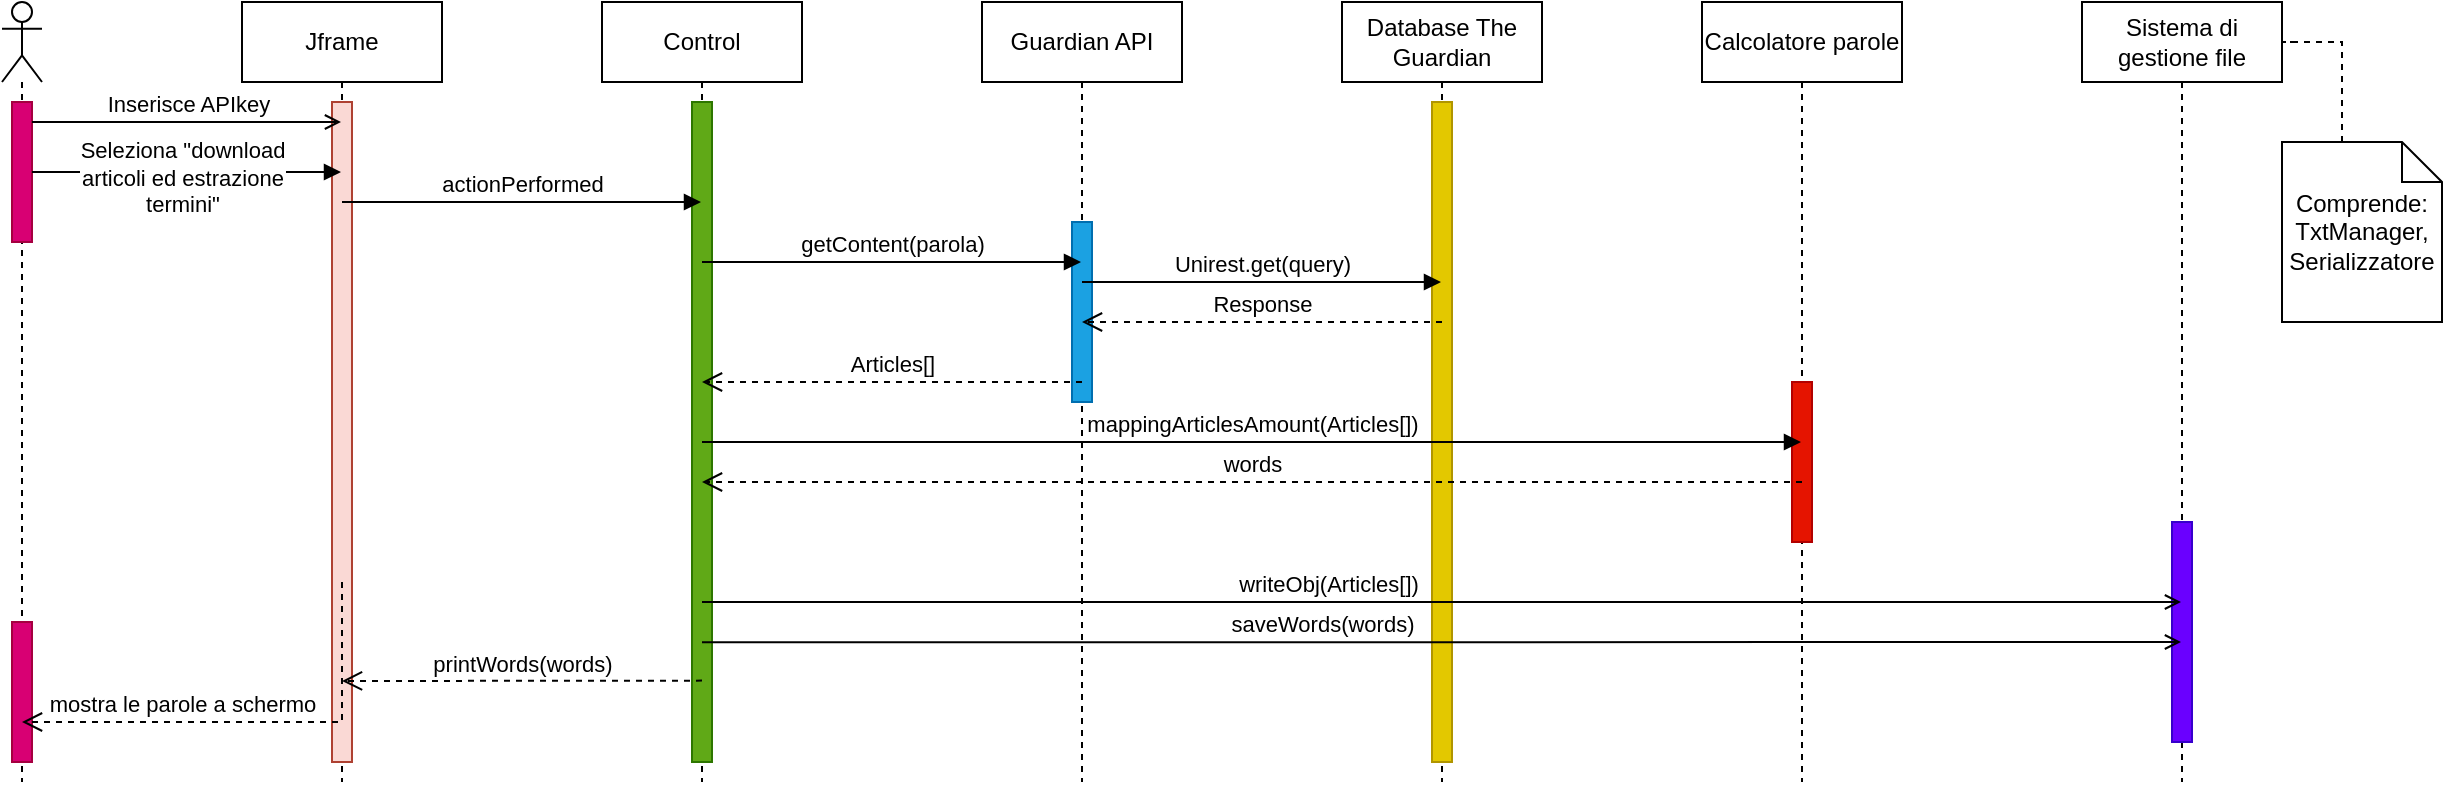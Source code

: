 <mxfile version="21.3.8" type="onedrive">
  <diagram name="Page-1" id="2YBvvXClWsGukQMizWep">
    <mxGraphModel dx="1050" dy="541" grid="1" gridSize="10" guides="1" tooltips="1" connect="1" arrows="1" fold="1" page="1" pageScale="1" pageWidth="850" pageHeight="1100" math="0" shadow="0">
      <root>
        <mxCell id="0" />
        <mxCell id="1" parent="0" />
        <mxCell id="aM9ryv3xv72pqoxQDRHE-5" value="Jframe" style="shape=umlLifeline;perimeter=lifelinePerimeter;whiteSpace=wrap;html=1;container=0;dropTarget=0;collapsible=0;recursiveResize=0;outlineConnect=0;portConstraint=eastwest;newEdgeStyle={&quot;edgeStyle&quot;:&quot;elbowEdgeStyle&quot;,&quot;elbow&quot;:&quot;vertical&quot;,&quot;curved&quot;:0,&quot;rounded&quot;:0};" parent="1" vertex="1">
          <mxGeometry x="160" y="30" width="100" height="390" as="geometry" />
        </mxCell>
        <mxCell id="Ut7zkbqYrp6r1RxWFEo6-3" value="" style="html=1;points=[];perimeter=orthogonalPerimeter;outlineConnect=0;targetShapes=umlLifeline;portConstraint=eastwest;newEdgeStyle={&quot;edgeStyle&quot;:&quot;elbowEdgeStyle&quot;,&quot;elbow&quot;:&quot;vertical&quot;,&quot;curved&quot;:0,&quot;rounded&quot;:0};fillColor=#fad9d5;strokeColor=#ae4132;" parent="aM9ryv3xv72pqoxQDRHE-5" vertex="1">
          <mxGeometry x="45" y="50" width="10" height="330" as="geometry" />
        </mxCell>
        <mxCell id="Ut7zkbqYrp6r1RxWFEo6-1" value="" style="shape=umlLifeline;perimeter=lifelinePerimeter;whiteSpace=wrap;html=1;container=1;dropTarget=0;collapsible=0;recursiveResize=0;outlineConnect=0;portConstraint=eastwest;newEdgeStyle={&quot;edgeStyle&quot;:&quot;elbowEdgeStyle&quot;,&quot;elbow&quot;:&quot;vertical&quot;,&quot;curved&quot;:0,&quot;rounded&quot;:0};participant=umlActor;" parent="1" vertex="1">
          <mxGeometry x="40" y="30" width="20" height="390" as="geometry" />
        </mxCell>
        <mxCell id="Ut7zkbqYrp6r1RxWFEo6-2" value="" style="html=1;points=[];perimeter=orthogonalPerimeter;outlineConnect=0;targetShapes=umlLifeline;portConstraint=eastwest;newEdgeStyle={&quot;edgeStyle&quot;:&quot;elbowEdgeStyle&quot;,&quot;elbow&quot;:&quot;vertical&quot;,&quot;curved&quot;:0,&quot;rounded&quot;:0};fillColor=#d80073;fontColor=#ffffff;strokeColor=#A50040;" parent="Ut7zkbqYrp6r1RxWFEo6-1" vertex="1">
          <mxGeometry x="5" y="50" width="10" height="70" as="geometry" />
        </mxCell>
        <mxCell id="Ut7zkbqYrp6r1RxWFEo6-12" value="" style="html=1;points=[];perimeter=orthogonalPerimeter;outlineConnect=0;targetShapes=umlLifeline;portConstraint=eastwest;newEdgeStyle={&quot;edgeStyle&quot;:&quot;elbowEdgeStyle&quot;,&quot;elbow&quot;:&quot;vertical&quot;,&quot;curved&quot;:0,&quot;rounded&quot;:0};fillColor=#d80073;fontColor=#ffffff;strokeColor=#A50040;" parent="Ut7zkbqYrp6r1RxWFEo6-1" vertex="1">
          <mxGeometry x="5" y="310" width="10" height="70" as="geometry" />
        </mxCell>
        <mxCell id="Ut7zkbqYrp6r1RxWFEo6-4" value="Control" style="shape=umlLifeline;perimeter=lifelinePerimeter;whiteSpace=wrap;html=1;container=1;dropTarget=0;collapsible=0;recursiveResize=0;outlineConnect=0;portConstraint=eastwest;newEdgeStyle={&quot;edgeStyle&quot;:&quot;elbowEdgeStyle&quot;,&quot;elbow&quot;:&quot;vertical&quot;,&quot;curved&quot;:0,&quot;rounded&quot;:0};" parent="1" vertex="1">
          <mxGeometry x="340" y="30" width="100" height="390" as="geometry" />
        </mxCell>
        <mxCell id="Ut7zkbqYrp6r1RxWFEo6-14" value="" style="html=1;points=[];perimeter=orthogonalPerimeter;outlineConnect=0;targetShapes=umlLifeline;portConstraint=eastwest;newEdgeStyle={&quot;edgeStyle&quot;:&quot;elbowEdgeStyle&quot;,&quot;elbow&quot;:&quot;vertical&quot;,&quot;curved&quot;:0,&quot;rounded&quot;:0};fillColor=#60a917;fontColor=#ffffff;strokeColor=#2D7600;" parent="Ut7zkbqYrp6r1RxWFEo6-4" vertex="1">
          <mxGeometry x="45" y="50" width="10" height="330" as="geometry" />
        </mxCell>
        <mxCell id="Ut7zkbqYrp6r1RxWFEo6-5" value="Guardian API" style="shape=umlLifeline;perimeter=lifelinePerimeter;whiteSpace=wrap;html=1;container=1;dropTarget=0;collapsible=0;recursiveResize=0;outlineConnect=0;portConstraint=eastwest;newEdgeStyle={&quot;edgeStyle&quot;:&quot;elbowEdgeStyle&quot;,&quot;elbow&quot;:&quot;vertical&quot;,&quot;curved&quot;:0,&quot;rounded&quot;:0};" parent="1" vertex="1">
          <mxGeometry x="530" y="30" width="100" height="390" as="geometry" />
        </mxCell>
        <mxCell id="Ut7zkbqYrp6r1RxWFEo6-18" value="" style="html=1;points=[];perimeter=orthogonalPerimeter;outlineConnect=0;targetShapes=umlLifeline;portConstraint=eastwest;newEdgeStyle={&quot;edgeStyle&quot;:&quot;elbowEdgeStyle&quot;,&quot;elbow&quot;:&quot;vertical&quot;,&quot;curved&quot;:0,&quot;rounded&quot;:0};fillColor=#1ba1e2;fontColor=#ffffff;strokeColor=#006EAF;" parent="Ut7zkbqYrp6r1RxWFEo6-5" vertex="1">
          <mxGeometry x="45" y="110" width="10" height="90" as="geometry" />
        </mxCell>
        <mxCell id="Ut7zkbqYrp6r1RxWFEo6-6" value="Database The Guardian" style="shape=umlLifeline;perimeter=lifelinePerimeter;whiteSpace=wrap;html=1;container=1;dropTarget=0;collapsible=0;recursiveResize=0;outlineConnect=0;portConstraint=eastwest;newEdgeStyle={&quot;edgeStyle&quot;:&quot;elbowEdgeStyle&quot;,&quot;elbow&quot;:&quot;vertical&quot;,&quot;curved&quot;:0,&quot;rounded&quot;:0};" parent="1" vertex="1">
          <mxGeometry x="710" y="30" width="100" height="390" as="geometry" />
        </mxCell>
        <mxCell id="Ut7zkbqYrp6r1RxWFEo6-21" value="" style="html=1;points=[];perimeter=orthogonalPerimeter;outlineConnect=0;targetShapes=umlLifeline;portConstraint=eastwest;newEdgeStyle={&quot;edgeStyle&quot;:&quot;elbowEdgeStyle&quot;,&quot;elbow&quot;:&quot;vertical&quot;,&quot;curved&quot;:0,&quot;rounded&quot;:0};fillColor=#e3c800;fontColor=#000000;strokeColor=#B09500;" parent="Ut7zkbqYrp6r1RxWFEo6-6" vertex="1">
          <mxGeometry x="45" y="50" width="10" height="330" as="geometry" />
        </mxCell>
        <mxCell id="Ut7zkbqYrp6r1RxWFEo6-7" value="Calcolatore parole" style="shape=umlLifeline;perimeter=lifelinePerimeter;whiteSpace=wrap;html=1;container=1;dropTarget=0;collapsible=0;recursiveResize=0;outlineConnect=0;portConstraint=eastwest;newEdgeStyle={&quot;edgeStyle&quot;:&quot;elbowEdgeStyle&quot;,&quot;elbow&quot;:&quot;vertical&quot;,&quot;curved&quot;:0,&quot;rounded&quot;:0};" parent="1" vertex="1">
          <mxGeometry x="890" y="30" width="100" height="390" as="geometry" />
        </mxCell>
        <mxCell id="Ut7zkbqYrp6r1RxWFEo6-24" value="" style="html=1;points=[];perimeter=orthogonalPerimeter;outlineConnect=0;targetShapes=umlLifeline;portConstraint=eastwest;newEdgeStyle={&quot;edgeStyle&quot;:&quot;elbowEdgeStyle&quot;,&quot;elbow&quot;:&quot;vertical&quot;,&quot;curved&quot;:0,&quot;rounded&quot;:0};fillColor=#e51400;fontColor=#ffffff;strokeColor=#B20000;" parent="Ut7zkbqYrp6r1RxWFEo6-7" vertex="1">
          <mxGeometry x="45" y="190" width="10" height="80" as="geometry" />
        </mxCell>
        <mxCell id="Ut7zkbqYrp6r1RxWFEo6-8" value="Sistema di gestione file" style="shape=umlLifeline;perimeter=lifelinePerimeter;whiteSpace=wrap;html=1;container=1;dropTarget=0;collapsible=0;recursiveResize=0;outlineConnect=0;portConstraint=eastwest;newEdgeStyle={&quot;edgeStyle&quot;:&quot;elbowEdgeStyle&quot;,&quot;elbow&quot;:&quot;vertical&quot;,&quot;curved&quot;:0,&quot;rounded&quot;:0};" parent="1" vertex="1">
          <mxGeometry x="1080" y="30" width="100" height="390" as="geometry" />
        </mxCell>
        <mxCell id="Ut7zkbqYrp6r1RxWFEo6-27" value="" style="html=1;points=[];perimeter=orthogonalPerimeter;outlineConnect=0;targetShapes=umlLifeline;portConstraint=eastwest;newEdgeStyle={&quot;edgeStyle&quot;:&quot;elbowEdgeStyle&quot;,&quot;elbow&quot;:&quot;vertical&quot;,&quot;curved&quot;:0,&quot;rounded&quot;:0};fillColor=#6a00ff;fontColor=#ffffff;strokeColor=#3700CC;" parent="Ut7zkbqYrp6r1RxWFEo6-8" vertex="1">
          <mxGeometry x="45" y="260" width="10" height="110" as="geometry" />
        </mxCell>
        <mxCell id="Ut7zkbqYrp6r1RxWFEo6-9" value="Inserisce APIkey" style="html=1;verticalAlign=bottom;endArrow=open;edgeStyle=elbowEdgeStyle;elbow=vertical;curved=0;rounded=0;endFill=0;" parent="1" source="Ut7zkbqYrp6r1RxWFEo6-2" target="aM9ryv3xv72pqoxQDRHE-5" edge="1">
          <mxGeometry width="80" relative="1" as="geometry">
            <mxPoint x="60" y="90" as="sourcePoint" />
            <mxPoint x="130" y="90" as="targetPoint" />
            <Array as="points">
              <mxPoint x="60" y="90" />
            </Array>
          </mxGeometry>
        </mxCell>
        <mxCell id="Ut7zkbqYrp6r1RxWFEo6-11" value="Seleziona &quot;download &lt;br&gt;articoli ed estrazione &lt;br&gt;termini&quot;" style="html=1;verticalAlign=bottom;endArrow=block;edgeStyle=elbowEdgeStyle;elbow=vertical;curved=0;rounded=0;" parent="1" source="Ut7zkbqYrp6r1RxWFEo6-2" target="aM9ryv3xv72pqoxQDRHE-5" edge="1">
          <mxGeometry x="-0.029" y="-25" width="80" relative="1" as="geometry">
            <mxPoint x="15" y="85" as="sourcePoint" />
            <mxPoint x="135" y="115" as="targetPoint" />
            <Array as="points">
              <mxPoint x="190" y="120" />
              <mxPoint x="60" y="130" />
              <mxPoint x="100" y="115" />
            </Array>
            <mxPoint as="offset" />
          </mxGeometry>
        </mxCell>
        <mxCell id="Ut7zkbqYrp6r1RxWFEo6-13" value="mostra le parole a schermo" style="html=1;verticalAlign=bottom;endArrow=open;dashed=1;endSize=8;edgeStyle=elbowEdgeStyle;elbow=vertical;curved=0;rounded=0;" parent="1" target="Ut7zkbqYrp6r1RxWFEo6-1" edge="1">
          <mxGeometry x="0.303" relative="1" as="geometry">
            <mxPoint x="210" y="320" as="sourcePoint" />
            <mxPoint x="130" y="320" as="targetPoint" />
            <Array as="points">
              <mxPoint x="150" y="390" />
              <mxPoint x="160" y="320" />
            </Array>
            <mxPoint as="offset" />
          </mxGeometry>
        </mxCell>
        <mxCell id="Ut7zkbqYrp6r1RxWFEo6-15" value="actionPerformed" style="html=1;verticalAlign=bottom;endArrow=block;edgeStyle=elbowEdgeStyle;elbow=vertical;curved=0;rounded=0;" parent="1" target="Ut7zkbqYrp6r1RxWFEo6-4" edge="1">
          <mxGeometry width="80" relative="1" as="geometry">
            <mxPoint x="210" y="130" as="sourcePoint" />
            <mxPoint x="290" y="130" as="targetPoint" />
          </mxGeometry>
        </mxCell>
        <mxCell id="Ut7zkbqYrp6r1RxWFEo6-17" value="printWords(words)" style="html=1;verticalAlign=bottom;endArrow=open;dashed=1;endSize=8;edgeStyle=elbowEdgeStyle;elbow=vertical;curved=0;rounded=0;" parent="1" target="aM9ryv3xv72pqoxQDRHE-5" edge="1">
          <mxGeometry relative="1" as="geometry">
            <mxPoint x="390" y="369.31" as="sourcePoint" />
            <mxPoint x="310" y="369.31" as="targetPoint" />
          </mxGeometry>
        </mxCell>
        <mxCell id="Ut7zkbqYrp6r1RxWFEo6-19" value="getContent(parola)" style="html=1;verticalAlign=bottom;endArrow=block;edgeStyle=elbowEdgeStyle;elbow=vertical;curved=0;rounded=0;" parent="1" target="Ut7zkbqYrp6r1RxWFEo6-5" edge="1">
          <mxGeometry width="80" relative="1" as="geometry">
            <mxPoint x="390" y="160" as="sourcePoint" />
            <mxPoint x="470" y="160" as="targetPoint" />
          </mxGeometry>
        </mxCell>
        <mxCell id="Ut7zkbqYrp6r1RxWFEo6-20" value="Articles[]" style="html=1;verticalAlign=bottom;endArrow=open;dashed=1;endSize=8;edgeStyle=elbowEdgeStyle;elbow=vertical;curved=0;rounded=0;" parent="1" target="Ut7zkbqYrp6r1RxWFEo6-4" edge="1">
          <mxGeometry relative="1" as="geometry">
            <mxPoint x="580" y="220" as="sourcePoint" />
            <mxPoint x="500" y="180" as="targetPoint" />
            <Array as="points">
              <mxPoint x="560" y="220" />
            </Array>
          </mxGeometry>
        </mxCell>
        <mxCell id="Ut7zkbqYrp6r1RxWFEo6-22" value="Unirest.get(query)" style="html=1;verticalAlign=bottom;endArrow=block;edgeStyle=elbowEdgeStyle;elbow=vertical;curved=0;rounded=0;" parent="1" target="Ut7zkbqYrp6r1RxWFEo6-6" edge="1">
          <mxGeometry width="80" relative="1" as="geometry">
            <mxPoint x="580" y="170" as="sourcePoint" />
            <mxPoint x="660" y="170" as="targetPoint" />
          </mxGeometry>
        </mxCell>
        <mxCell id="Ut7zkbqYrp6r1RxWFEo6-23" value="Response" style="html=1;verticalAlign=bottom;endArrow=open;dashed=1;endSize=8;edgeStyle=elbowEdgeStyle;elbow=vertical;curved=0;rounded=0;" parent="1" target="Ut7zkbqYrp6r1RxWFEo6-5" edge="1">
          <mxGeometry relative="1" as="geometry">
            <mxPoint x="760" y="190" as="sourcePoint" />
            <mxPoint x="680" y="190" as="targetPoint" />
          </mxGeometry>
        </mxCell>
        <mxCell id="Ut7zkbqYrp6r1RxWFEo6-25" value="mappingArticlesAmount(Articles[])" style="html=1;verticalAlign=bottom;endArrow=block;edgeStyle=elbowEdgeStyle;elbow=vertical;curved=0;rounded=0;" parent="1" target="Ut7zkbqYrp6r1RxWFEo6-7" edge="1">
          <mxGeometry width="80" relative="1" as="geometry">
            <mxPoint x="390" y="250" as="sourcePoint" />
            <mxPoint x="470" y="250" as="targetPoint" />
          </mxGeometry>
        </mxCell>
        <mxCell id="Ut7zkbqYrp6r1RxWFEo6-26" value="words" style="html=1;verticalAlign=bottom;endArrow=open;dashed=1;endSize=8;edgeStyle=elbowEdgeStyle;elbow=vertical;curved=0;rounded=0;" parent="1" target="Ut7zkbqYrp6r1RxWFEo6-4" edge="1">
          <mxGeometry relative="1" as="geometry">
            <mxPoint x="940" y="270" as="sourcePoint" />
            <mxPoint x="860" y="270" as="targetPoint" />
          </mxGeometry>
        </mxCell>
        <mxCell id="Ut7zkbqYrp6r1RxWFEo6-28" value="writeObj(Articles[])" style="html=1;verticalAlign=bottom;endArrow=open;edgeStyle=elbowEdgeStyle;elbow=vertical;curved=0;rounded=0;endFill=0;" parent="1" source="Ut7zkbqYrp6r1RxWFEo6-4" target="Ut7zkbqYrp6r1RxWFEo6-8" edge="1">
          <mxGeometry x="-0.153" width="80" relative="1" as="geometry">
            <mxPoint x="400" y="330" as="sourcePoint" />
            <mxPoint x="465" y="330.17" as="targetPoint" />
            <mxPoint as="offset" />
            <Array as="points">
              <mxPoint x="470" y="330" />
            </Array>
          </mxGeometry>
        </mxCell>
        <mxCell id="Ut7zkbqYrp6r1RxWFEo6-30" value="saveWords(words)" style="html=1;verticalAlign=bottom;endArrow=open;edgeStyle=elbowEdgeStyle;elbow=vertical;curved=0;rounded=0;endFill=0;" parent="1" target="Ut7zkbqYrp6r1RxWFEo6-8" edge="1">
          <mxGeometry x="-0.161" width="80" relative="1" as="geometry">
            <mxPoint x="390" y="350.17" as="sourcePoint" />
            <mxPoint x="470" y="350.17" as="targetPoint" />
            <mxPoint as="offset" />
          </mxGeometry>
        </mxCell>
        <mxCell id="Ut7zkbqYrp6r1RxWFEo6-31" value="Comprende:&lt;br&gt;TxtManager,&lt;br&gt;Serializzatore" style="shape=note;size=20;whiteSpace=wrap;html=1;" parent="1" vertex="1">
          <mxGeometry x="1180" y="100" width="80" height="90" as="geometry" />
        </mxCell>
        <mxCell id="Ut7zkbqYrp6r1RxWFEo6-32" value="" style="endArrow=none;dashed=1;html=1;rounded=0;" parent="1" edge="1">
          <mxGeometry width="50" height="50" relative="1" as="geometry">
            <mxPoint x="1210" y="100" as="sourcePoint" />
            <mxPoint x="1190" y="50" as="targetPoint" />
            <Array as="points">
              <mxPoint x="1210" y="50" />
              <mxPoint x="1180" y="50" />
            </Array>
          </mxGeometry>
        </mxCell>
      </root>
    </mxGraphModel>
  </diagram>
</mxfile>
